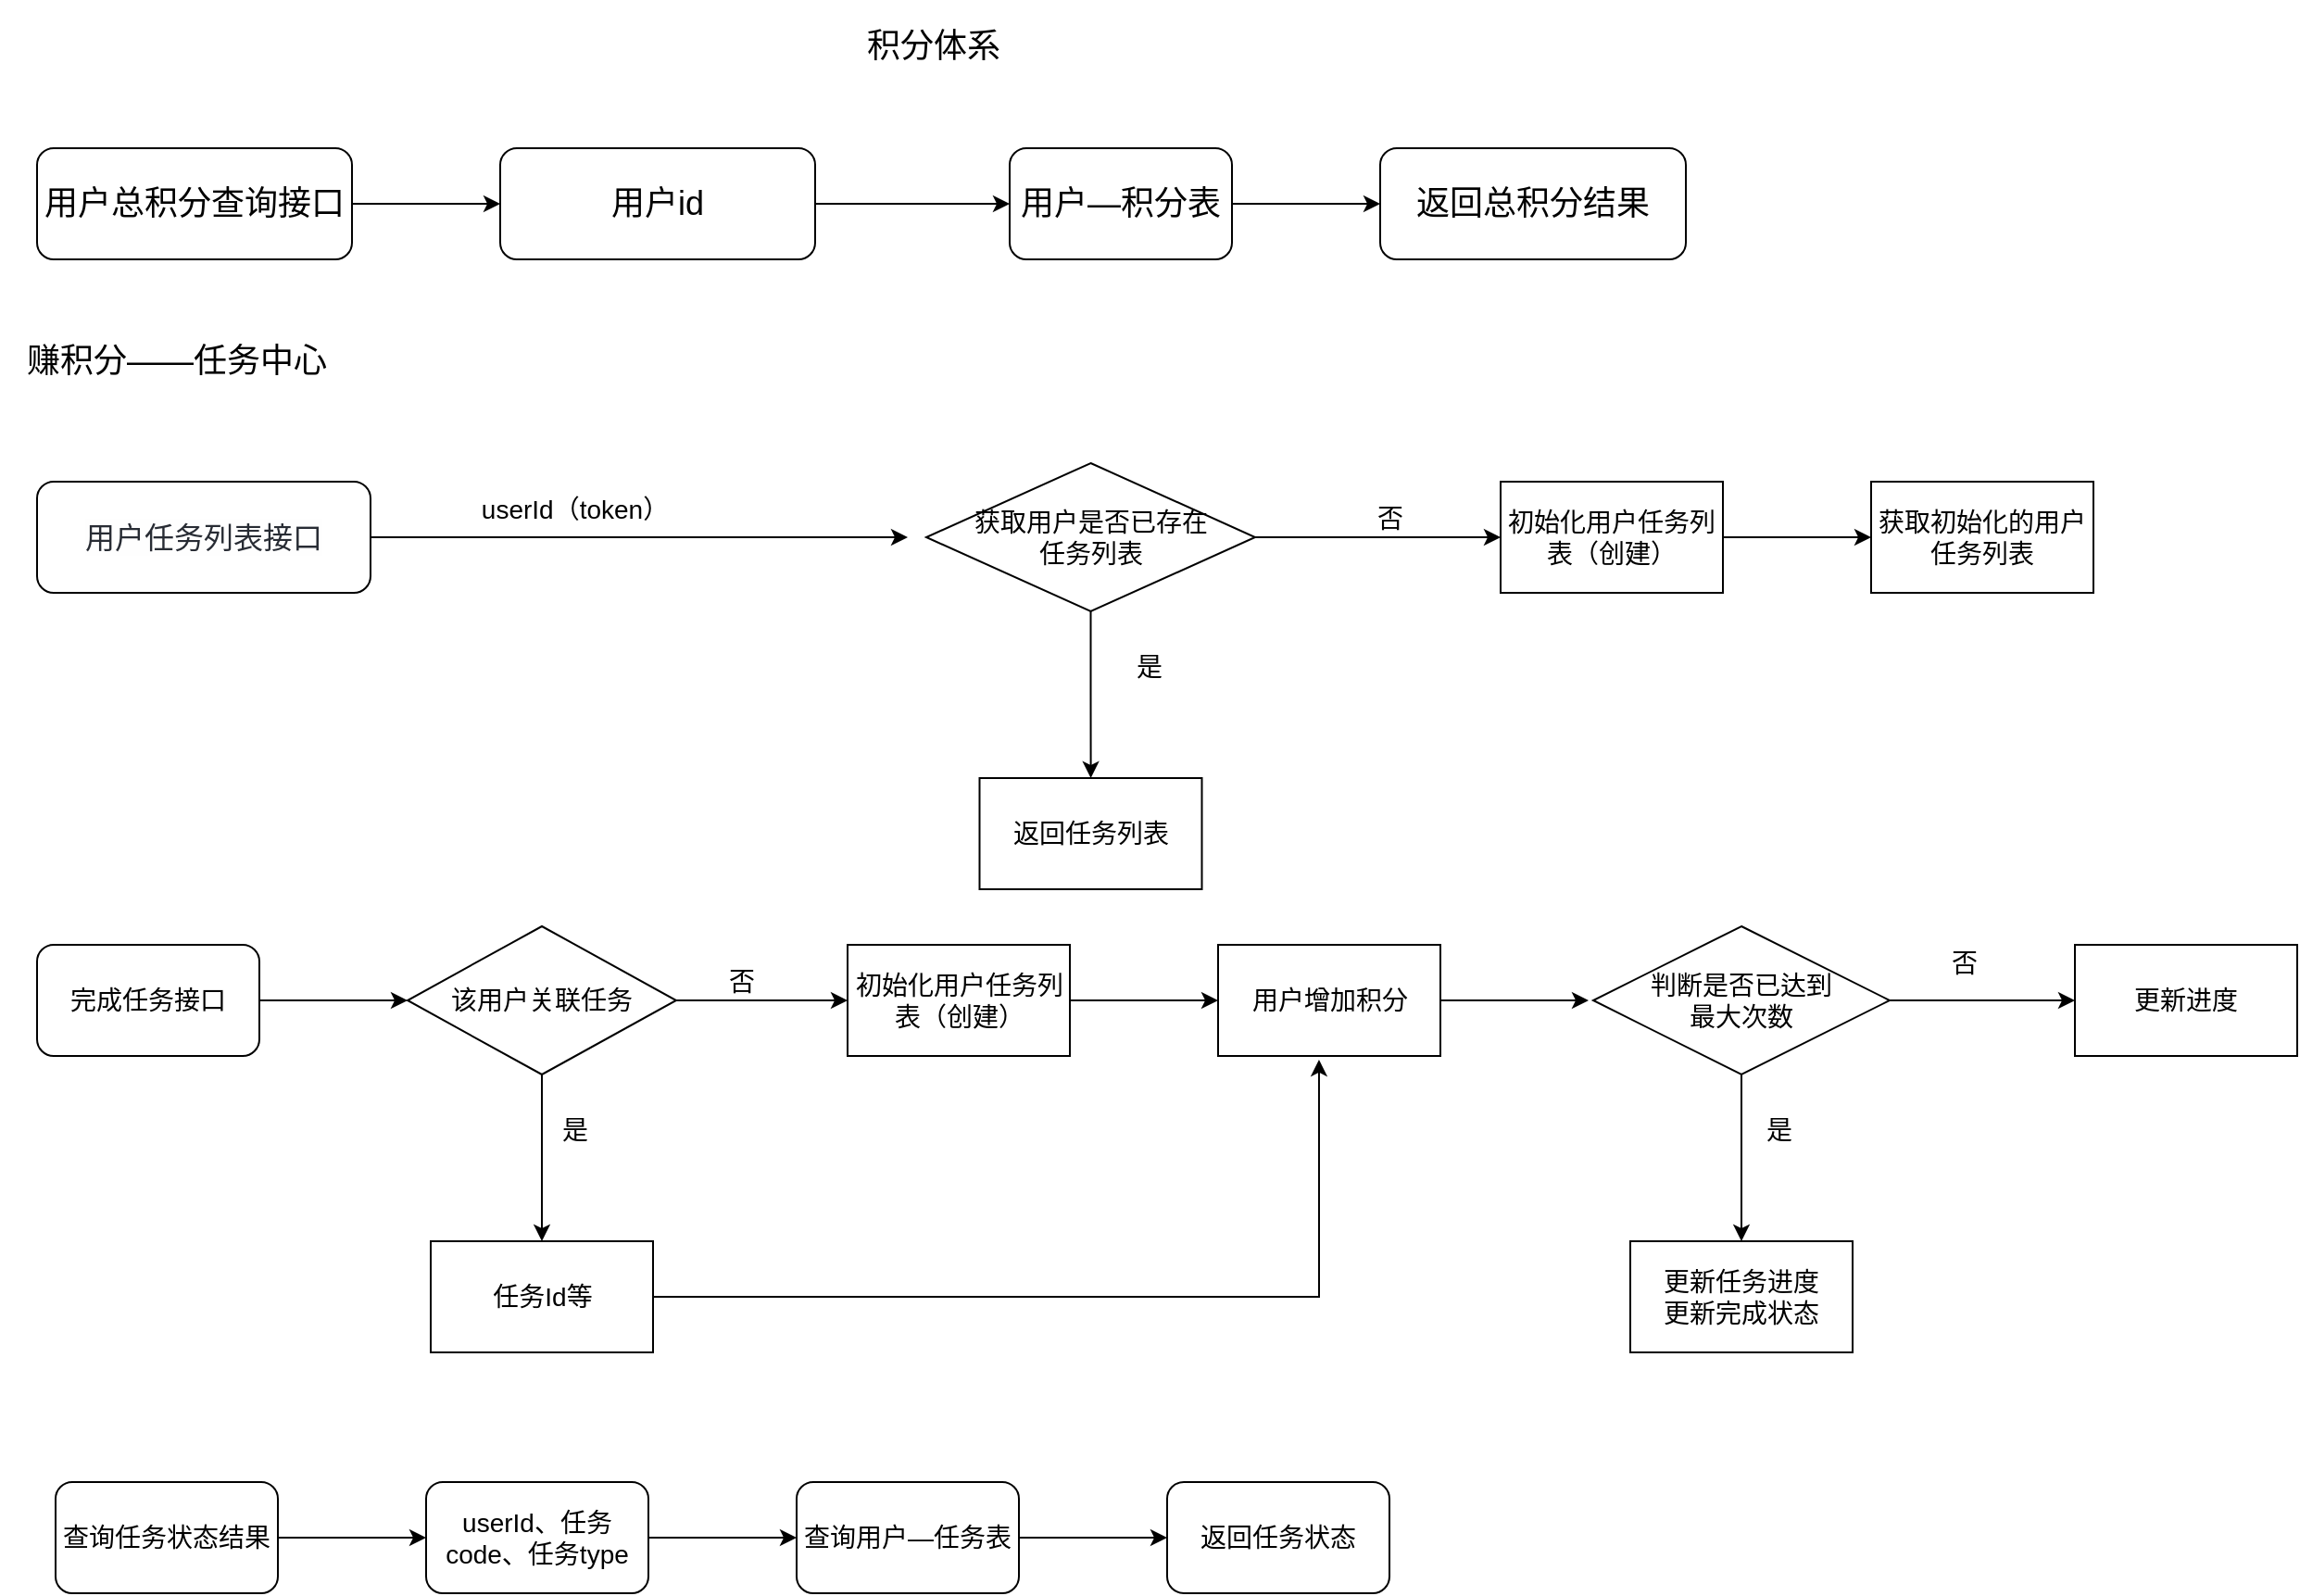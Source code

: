 <mxfile version="20.4.1" type="github">
  <diagram id="CpEp9zq7Seui4pqeS5PY" name="第 1 页">
    <mxGraphModel dx="2009" dy="2126" grid="1" gridSize="10" guides="1" tooltips="1" connect="1" arrows="1" fold="1" page="1" pageScale="1" pageWidth="827" pageHeight="1169" math="0" shadow="0">
      <root>
        <mxCell id="0" />
        <mxCell id="1" parent="0" />
        <mxCell id="KRKUq6-_kkCT4HEE8_le-4" value="&lt;font style=&quot;font-size: 18px;&quot;&gt;赚积分——任务中心&lt;/font&gt;" style="text;html=1;align=center;verticalAlign=middle;resizable=0;points=[];autosize=1;strokeColor=none;fillColor=none;fontSize=14;" vertex="1" parent="1">
          <mxGeometry x="60" y="105" width="190" height="40" as="geometry" />
        </mxCell>
        <mxCell id="KRKUq6-_kkCT4HEE8_le-7" value="" style="edgeStyle=orthogonalEdgeStyle;rounded=0;orthogonalLoop=1;jettySize=auto;html=1;fontSize=14;" edge="1" parent="1" source="KRKUq6-_kkCT4HEE8_le-5">
          <mxGeometry relative="1" as="geometry">
            <mxPoint x="550" y="220" as="targetPoint" />
          </mxGeometry>
        </mxCell>
        <mxCell id="KRKUq6-_kkCT4HEE8_le-5" value="&lt;span style=&quot;caret-color: rgb(40, 44, 52); color: rgb(40, 44, 52); font-family: -apple-system, BlinkMacSystemFont, &amp;quot;Helvetica Neue&amp;quot;, Helvetica, &amp;quot;PingFang SC&amp;quot;, &amp;quot;Microsoft YaHei&amp;quot;, sans-serif; font-size: 16px; orphans: 4; text-align: justify; word-spacing: 0.8px; text-size-adjust: auto; background-color: rgb(254, 254, 254);&quot;&gt;用户任务列表接口&lt;/span&gt;" style="rounded=1;whiteSpace=wrap;html=1;fontSize=14;" vertex="1" parent="1">
          <mxGeometry x="80" y="190" width="180" height="60" as="geometry" />
        </mxCell>
        <mxCell id="KRKUq6-_kkCT4HEE8_le-8" value="userId（token）" style="text;html=1;align=center;verticalAlign=middle;resizable=0;points=[];autosize=1;strokeColor=none;fillColor=none;fontSize=14;" vertex="1" parent="1">
          <mxGeometry x="310" y="190" width="120" height="30" as="geometry" />
        </mxCell>
        <mxCell id="KRKUq6-_kkCT4HEE8_le-16" value="" style="edgeStyle=orthogonalEdgeStyle;rounded=0;orthogonalLoop=1;jettySize=auto;html=1;fontSize=14;" edge="1" parent="1" source="KRKUq6-_kkCT4HEE8_le-11" target="KRKUq6-_kkCT4HEE8_le-15">
          <mxGeometry relative="1" as="geometry" />
        </mxCell>
        <mxCell id="KRKUq6-_kkCT4HEE8_le-19" value="" style="edgeStyle=orthogonalEdgeStyle;rounded=0;orthogonalLoop=1;jettySize=auto;html=1;fontSize=14;" edge="1" parent="1" source="KRKUq6-_kkCT4HEE8_le-11" target="KRKUq6-_kkCT4HEE8_le-18">
          <mxGeometry relative="1" as="geometry" />
        </mxCell>
        <mxCell id="KRKUq6-_kkCT4HEE8_le-11" value="获取用户是否已存在&lt;br&gt;任务列表" style="rhombus;whiteSpace=wrap;html=1;fontSize=14;" vertex="1" parent="1">
          <mxGeometry x="560" y="180" width="177.5" height="80" as="geometry" />
        </mxCell>
        <mxCell id="KRKUq6-_kkCT4HEE8_le-15" value="返回任务列表" style="whiteSpace=wrap;html=1;fontSize=14;" vertex="1" parent="1">
          <mxGeometry x="588.75" y="350" width="120" height="60" as="geometry" />
        </mxCell>
        <mxCell id="KRKUq6-_kkCT4HEE8_le-17" value="是" style="text;html=1;align=center;verticalAlign=middle;resizable=0;points=[];autosize=1;strokeColor=none;fillColor=none;fontSize=14;" vertex="1" parent="1">
          <mxGeometry x="660" y="275" width="40" height="30" as="geometry" />
        </mxCell>
        <mxCell id="KRKUq6-_kkCT4HEE8_le-22" value="" style="edgeStyle=orthogonalEdgeStyle;rounded=0;orthogonalLoop=1;jettySize=auto;html=1;fontSize=14;" edge="1" parent="1" source="KRKUq6-_kkCT4HEE8_le-18" target="KRKUq6-_kkCT4HEE8_le-21">
          <mxGeometry relative="1" as="geometry" />
        </mxCell>
        <mxCell id="KRKUq6-_kkCT4HEE8_le-18" value="初始化用户任务列表（创建）" style="whiteSpace=wrap;html=1;fontSize=14;" vertex="1" parent="1">
          <mxGeometry x="870" y="190" width="120" height="60" as="geometry" />
        </mxCell>
        <mxCell id="KRKUq6-_kkCT4HEE8_le-20" value="否" style="text;html=1;align=center;verticalAlign=middle;resizable=0;points=[];autosize=1;strokeColor=none;fillColor=none;fontSize=14;" vertex="1" parent="1">
          <mxGeometry x="790" y="195" width="40" height="30" as="geometry" />
        </mxCell>
        <mxCell id="KRKUq6-_kkCT4HEE8_le-21" value="获取初始化的用户任务列表" style="whiteSpace=wrap;html=1;fontSize=14;" vertex="1" parent="1">
          <mxGeometry x="1070" y="190" width="120" height="60" as="geometry" />
        </mxCell>
        <mxCell id="KRKUq6-_kkCT4HEE8_le-29" value="" style="edgeStyle=orthogonalEdgeStyle;rounded=0;orthogonalLoop=1;jettySize=auto;html=1;fontSize=14;" edge="1" parent="1" source="KRKUq6-_kkCT4HEE8_le-27">
          <mxGeometry relative="1" as="geometry">
            <mxPoint x="280" y="470" as="targetPoint" />
          </mxGeometry>
        </mxCell>
        <mxCell id="KRKUq6-_kkCT4HEE8_le-27" value="完成任务接口" style="rounded=1;whiteSpace=wrap;html=1;fontSize=14;" vertex="1" parent="1">
          <mxGeometry x="80" y="440" width="120" height="60" as="geometry" />
        </mxCell>
        <mxCell id="KRKUq6-_kkCT4HEE8_le-32" value="" style="edgeStyle=orthogonalEdgeStyle;rounded=0;orthogonalLoop=1;jettySize=auto;html=1;fontSize=14;" edge="1" parent="1" source="KRKUq6-_kkCT4HEE8_le-30" target="KRKUq6-_kkCT4HEE8_le-31">
          <mxGeometry relative="1" as="geometry" />
        </mxCell>
        <mxCell id="KRKUq6-_kkCT4HEE8_le-35" value="" style="edgeStyle=orthogonalEdgeStyle;rounded=0;orthogonalLoop=1;jettySize=auto;html=1;fontSize=14;" edge="1" parent="1" source="KRKUq6-_kkCT4HEE8_le-30" target="KRKUq6-_kkCT4HEE8_le-34">
          <mxGeometry relative="1" as="geometry" />
        </mxCell>
        <mxCell id="KRKUq6-_kkCT4HEE8_le-30" value="该用户关联任务" style="rhombus;whiteSpace=wrap;html=1;fontSize=14;" vertex="1" parent="1">
          <mxGeometry x="280" y="430" width="145" height="80" as="geometry" />
        </mxCell>
        <mxCell id="KRKUq6-_kkCT4HEE8_le-47" style="edgeStyle=orthogonalEdgeStyle;rounded=0;orthogonalLoop=1;jettySize=auto;html=1;entryX=0.454;entryY=1.033;entryDx=0;entryDy=0;entryPerimeter=0;fontSize=14;" edge="1" parent="1" source="KRKUq6-_kkCT4HEE8_le-31" target="KRKUq6-_kkCT4HEE8_le-37">
          <mxGeometry relative="1" as="geometry" />
        </mxCell>
        <mxCell id="KRKUq6-_kkCT4HEE8_le-31" value="任务Id等" style="whiteSpace=wrap;html=1;fontSize=14;" vertex="1" parent="1">
          <mxGeometry x="292.5" y="600" width="120" height="60" as="geometry" />
        </mxCell>
        <mxCell id="KRKUq6-_kkCT4HEE8_le-33" value="是" style="text;html=1;align=center;verticalAlign=middle;resizable=0;points=[];autosize=1;strokeColor=none;fillColor=none;fontSize=14;" vertex="1" parent="1">
          <mxGeometry x="350" y="525" width="40" height="30" as="geometry" />
        </mxCell>
        <mxCell id="KRKUq6-_kkCT4HEE8_le-38" value="" style="edgeStyle=orthogonalEdgeStyle;rounded=0;orthogonalLoop=1;jettySize=auto;html=1;fontSize=14;" edge="1" parent="1" source="KRKUq6-_kkCT4HEE8_le-34" target="KRKUq6-_kkCT4HEE8_le-37">
          <mxGeometry relative="1" as="geometry" />
        </mxCell>
        <mxCell id="KRKUq6-_kkCT4HEE8_le-34" value="初始化用户任务列表（创建）" style="whiteSpace=wrap;html=1;fontSize=14;" vertex="1" parent="1">
          <mxGeometry x="517.5" y="440" width="120" height="60" as="geometry" />
        </mxCell>
        <mxCell id="KRKUq6-_kkCT4HEE8_le-36" value="否" style="text;html=1;align=center;verticalAlign=middle;resizable=0;points=[];autosize=1;strokeColor=none;fillColor=none;fontSize=14;" vertex="1" parent="1">
          <mxGeometry x="440" y="445" width="40" height="30" as="geometry" />
        </mxCell>
        <mxCell id="KRKUq6-_kkCT4HEE8_le-40" value="" style="edgeStyle=orthogonalEdgeStyle;rounded=0;orthogonalLoop=1;jettySize=auto;html=1;fontSize=14;" edge="1" parent="1" source="KRKUq6-_kkCT4HEE8_le-37">
          <mxGeometry relative="1" as="geometry">
            <mxPoint x="917.5" y="470" as="targetPoint" />
          </mxGeometry>
        </mxCell>
        <mxCell id="KRKUq6-_kkCT4HEE8_le-37" value="用户增加积分&lt;br&gt;" style="whiteSpace=wrap;html=1;fontSize=14;" vertex="1" parent="1">
          <mxGeometry x="717.5" y="440" width="120" height="60" as="geometry" />
        </mxCell>
        <mxCell id="KRKUq6-_kkCT4HEE8_le-43" value="" style="edgeStyle=orthogonalEdgeStyle;rounded=0;orthogonalLoop=1;jettySize=auto;html=1;fontSize=14;" edge="1" parent="1" source="KRKUq6-_kkCT4HEE8_le-41" target="KRKUq6-_kkCT4HEE8_le-42">
          <mxGeometry relative="1" as="geometry" />
        </mxCell>
        <mxCell id="KRKUq6-_kkCT4HEE8_le-46" value="" style="edgeStyle=orthogonalEdgeStyle;rounded=0;orthogonalLoop=1;jettySize=auto;html=1;fontSize=14;" edge="1" parent="1" source="KRKUq6-_kkCT4HEE8_le-41" target="KRKUq6-_kkCT4HEE8_le-45">
          <mxGeometry relative="1" as="geometry" />
        </mxCell>
        <mxCell id="KRKUq6-_kkCT4HEE8_le-41" value="判断是否已达到&lt;br&gt;最大次数" style="rhombus;whiteSpace=wrap;html=1;fontSize=14;" vertex="1" parent="1">
          <mxGeometry x="920" y="430" width="160" height="80" as="geometry" />
        </mxCell>
        <mxCell id="KRKUq6-_kkCT4HEE8_le-42" value="更新任务进度&lt;br&gt;更新完成状态" style="whiteSpace=wrap;html=1;fontSize=14;" vertex="1" parent="1">
          <mxGeometry x="940" y="600" width="120" height="60" as="geometry" />
        </mxCell>
        <mxCell id="KRKUq6-_kkCT4HEE8_le-44" value="是" style="text;html=1;align=center;verticalAlign=middle;resizable=0;points=[];autosize=1;strokeColor=none;fillColor=none;fontSize=14;" vertex="1" parent="1">
          <mxGeometry x="1000" y="525" width="40" height="30" as="geometry" />
        </mxCell>
        <mxCell id="KRKUq6-_kkCT4HEE8_le-45" value="更新进度" style="whiteSpace=wrap;html=1;fontSize=14;" vertex="1" parent="1">
          <mxGeometry x="1180" y="440" width="120" height="60" as="geometry" />
        </mxCell>
        <mxCell id="KRKUq6-_kkCT4HEE8_le-48" value="否" style="text;html=1;align=center;verticalAlign=middle;resizable=0;points=[];autosize=1;strokeColor=none;fillColor=none;fontSize=14;" vertex="1" parent="1">
          <mxGeometry x="1100" y="435" width="40" height="30" as="geometry" />
        </mxCell>
        <mxCell id="KRKUq6-_kkCT4HEE8_le-51" value="" style="edgeStyle=orthogonalEdgeStyle;rounded=0;orthogonalLoop=1;jettySize=auto;html=1;fontSize=14;" edge="1" parent="1" source="KRKUq6-_kkCT4HEE8_le-49" target="KRKUq6-_kkCT4HEE8_le-50">
          <mxGeometry relative="1" as="geometry" />
        </mxCell>
        <mxCell id="KRKUq6-_kkCT4HEE8_le-49" value="查询任务状态结果" style="rounded=1;whiteSpace=wrap;html=1;fontSize=14;" vertex="1" parent="1">
          <mxGeometry x="90" y="730" width="120" height="60" as="geometry" />
        </mxCell>
        <mxCell id="KRKUq6-_kkCT4HEE8_le-53" value="" style="edgeStyle=orthogonalEdgeStyle;rounded=0;orthogonalLoop=1;jettySize=auto;html=1;fontSize=14;" edge="1" parent="1" source="KRKUq6-_kkCT4HEE8_le-50" target="KRKUq6-_kkCT4HEE8_le-52">
          <mxGeometry relative="1" as="geometry" />
        </mxCell>
        <mxCell id="KRKUq6-_kkCT4HEE8_le-50" value="userId、任务code、任务type" style="whiteSpace=wrap;html=1;fontSize=14;rounded=1;" vertex="1" parent="1">
          <mxGeometry x="290" y="730" width="120" height="60" as="geometry" />
        </mxCell>
        <mxCell id="KRKUq6-_kkCT4HEE8_le-55" value="" style="edgeStyle=orthogonalEdgeStyle;rounded=0;orthogonalLoop=1;jettySize=auto;html=1;fontSize=14;" edge="1" parent="1" source="KRKUq6-_kkCT4HEE8_le-52" target="KRKUq6-_kkCT4HEE8_le-54">
          <mxGeometry relative="1" as="geometry" />
        </mxCell>
        <mxCell id="KRKUq6-_kkCT4HEE8_le-52" value="查询用户—任务表" style="whiteSpace=wrap;html=1;fontSize=14;rounded=1;" vertex="1" parent="1">
          <mxGeometry x="490" y="730" width="120" height="60" as="geometry" />
        </mxCell>
        <mxCell id="KRKUq6-_kkCT4HEE8_le-54" value="返回任务状态" style="whiteSpace=wrap;html=1;fontSize=14;rounded=1;" vertex="1" parent="1">
          <mxGeometry x="690" y="730" width="120" height="60" as="geometry" />
        </mxCell>
        <mxCell id="KRKUq6-_kkCT4HEE8_le-59" value="" style="edgeStyle=orthogonalEdgeStyle;rounded=0;orthogonalLoop=1;jettySize=auto;html=1;fontSize=18;" edge="1" parent="1" source="KRKUq6-_kkCT4HEE8_le-56" target="KRKUq6-_kkCT4HEE8_le-58">
          <mxGeometry relative="1" as="geometry" />
        </mxCell>
        <mxCell id="KRKUq6-_kkCT4HEE8_le-56" value="用户总积分查询接口" style="rounded=1;whiteSpace=wrap;html=1;fontSize=18;" vertex="1" parent="1">
          <mxGeometry x="80" y="10" width="170" height="60" as="geometry" />
        </mxCell>
        <mxCell id="KRKUq6-_kkCT4HEE8_le-57" value="积分体系" style="text;html=1;strokeColor=none;fillColor=none;align=center;verticalAlign=middle;whiteSpace=wrap;rounded=0;fontSize=18;" vertex="1" parent="1">
          <mxGeometry x="458" y="-70" width="212" height="50" as="geometry" />
        </mxCell>
        <mxCell id="KRKUq6-_kkCT4HEE8_le-61" value="" style="edgeStyle=orthogonalEdgeStyle;rounded=0;orthogonalLoop=1;jettySize=auto;html=1;fontSize=18;" edge="1" parent="1" source="KRKUq6-_kkCT4HEE8_le-58" target="KRKUq6-_kkCT4HEE8_le-60">
          <mxGeometry relative="1" as="geometry" />
        </mxCell>
        <mxCell id="KRKUq6-_kkCT4HEE8_le-58" value="用户id" style="rounded=1;whiteSpace=wrap;html=1;fontSize=18;" vertex="1" parent="1">
          <mxGeometry x="330" y="10" width="170" height="60" as="geometry" />
        </mxCell>
        <mxCell id="KRKUq6-_kkCT4HEE8_le-63" value="" style="edgeStyle=orthogonalEdgeStyle;rounded=0;orthogonalLoop=1;jettySize=auto;html=1;fontSize=18;" edge="1" parent="1" source="KRKUq6-_kkCT4HEE8_le-60" target="KRKUq6-_kkCT4HEE8_le-62">
          <mxGeometry relative="1" as="geometry" />
        </mxCell>
        <mxCell id="KRKUq6-_kkCT4HEE8_le-60" value="用户—积分表" style="whiteSpace=wrap;html=1;fontSize=18;rounded=1;" vertex="1" parent="1">
          <mxGeometry x="605" y="10" width="120" height="60" as="geometry" />
        </mxCell>
        <mxCell id="KRKUq6-_kkCT4HEE8_le-62" value="返回总积分结果" style="whiteSpace=wrap;html=1;fontSize=18;rounded=1;" vertex="1" parent="1">
          <mxGeometry x="805" y="10" width="165" height="60" as="geometry" />
        </mxCell>
      </root>
    </mxGraphModel>
  </diagram>
</mxfile>
